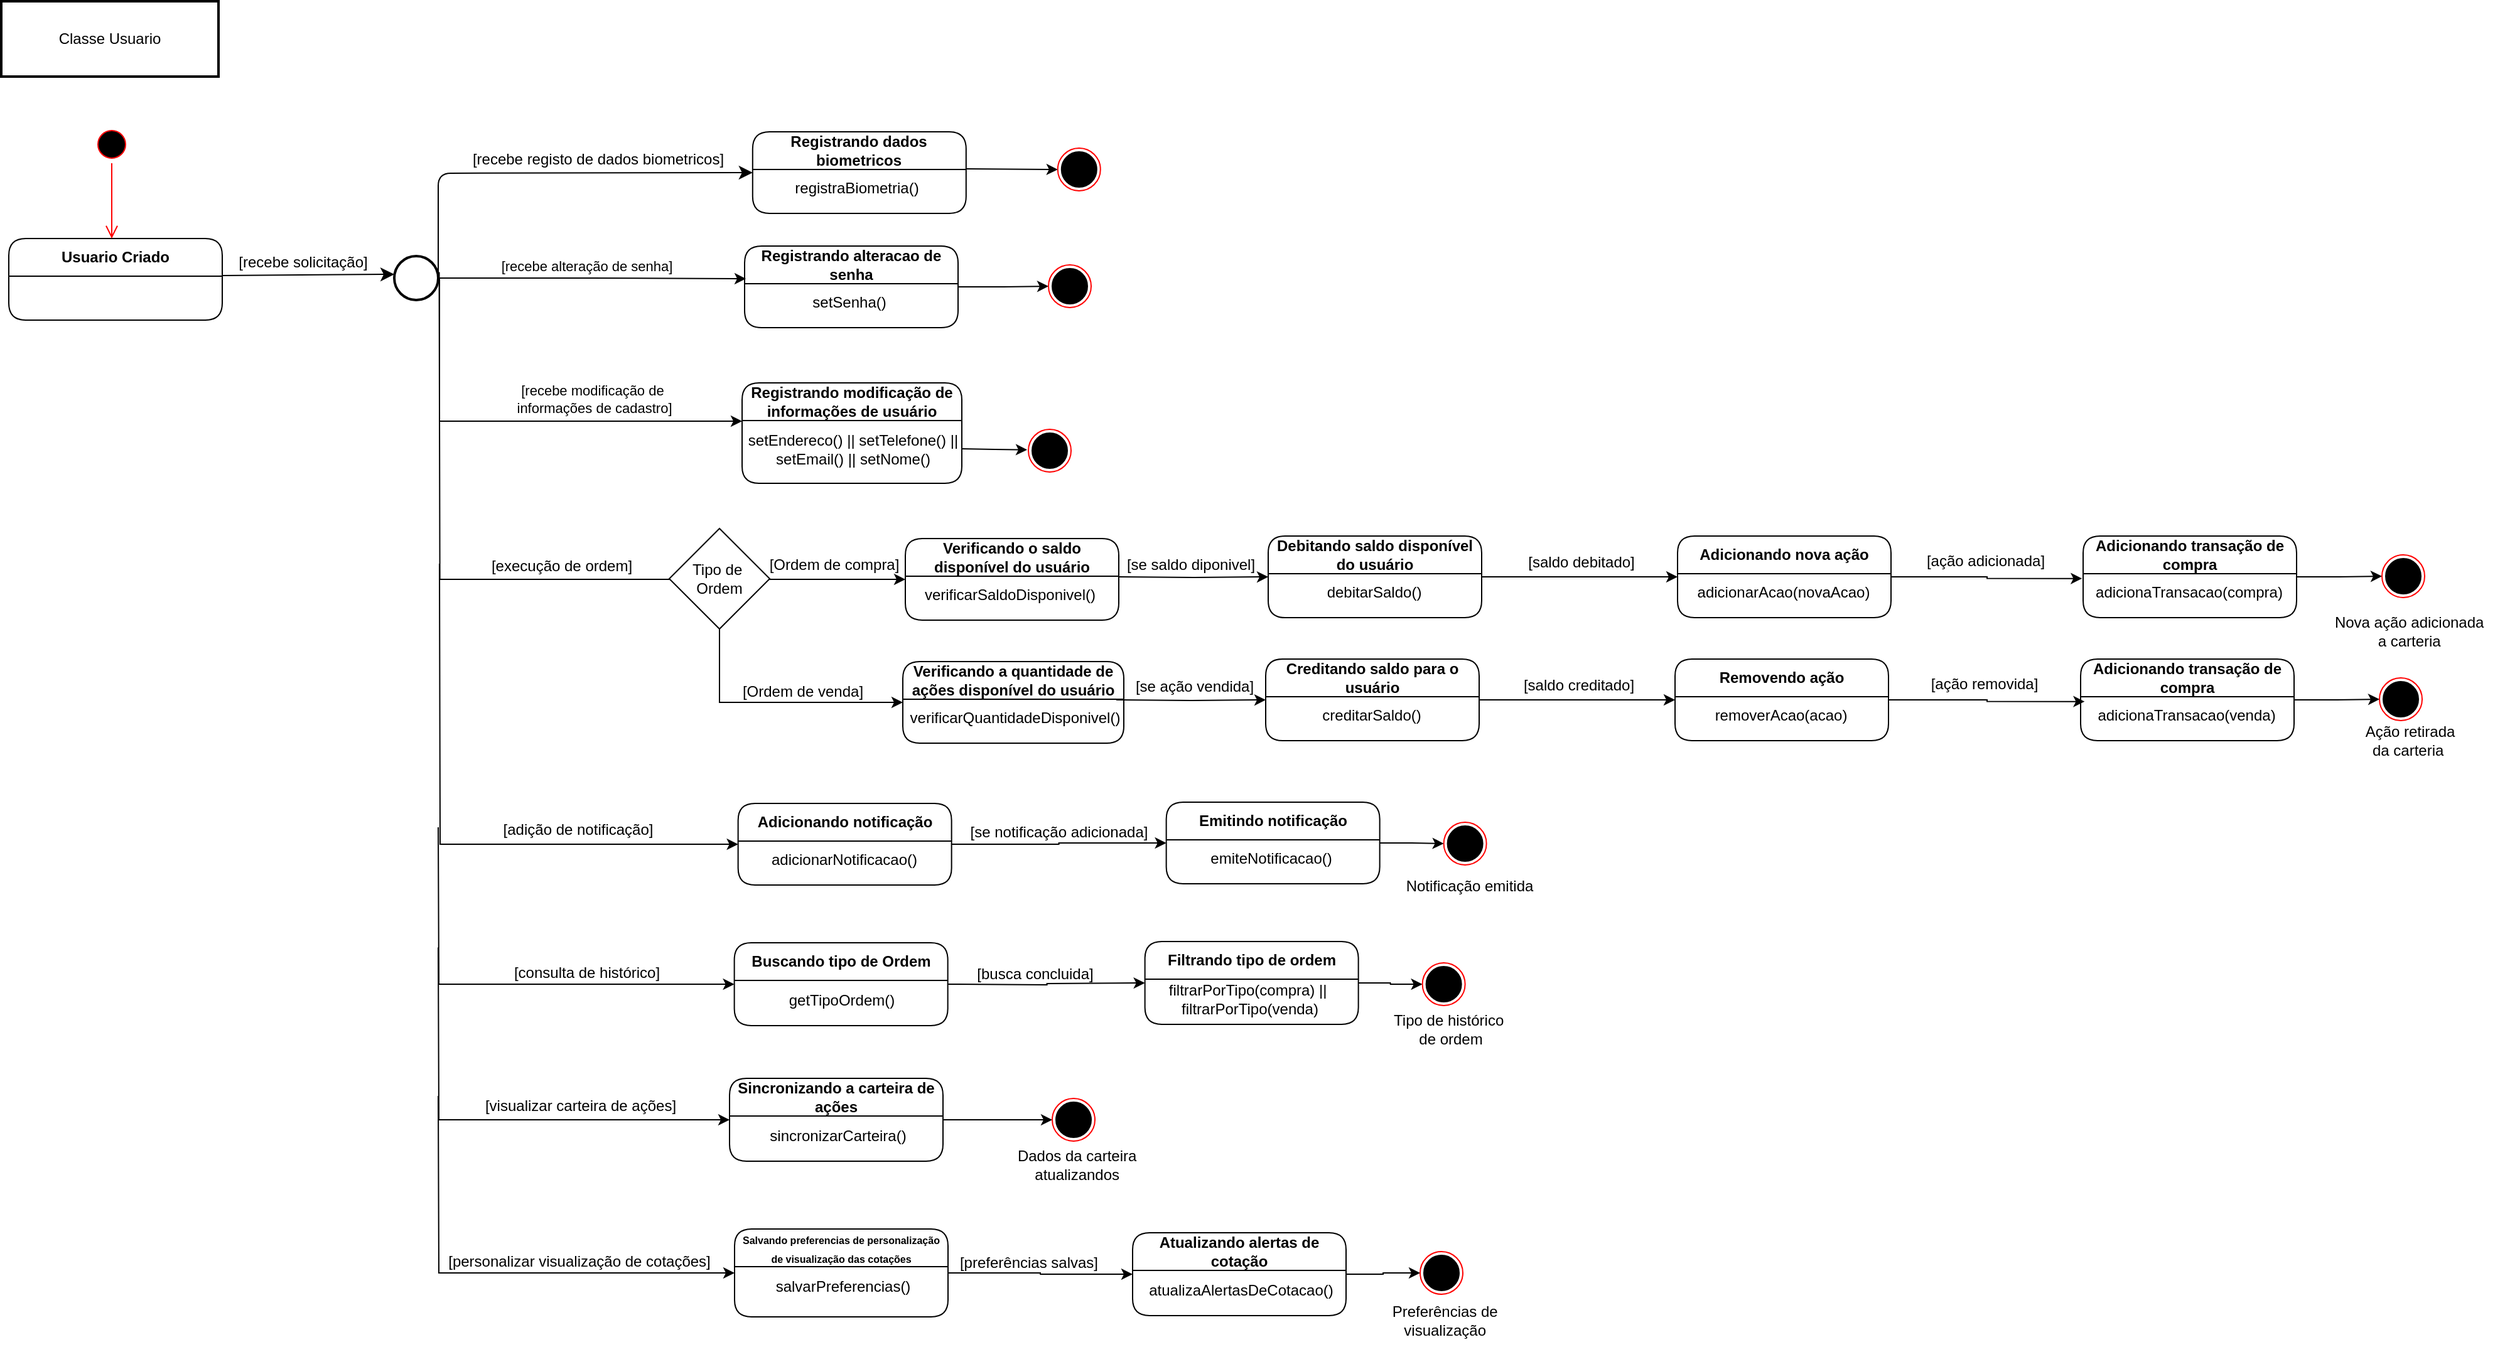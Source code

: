 <mxfile version="24.7.8">
  <diagram name="Página-1" id="I79DG9nxFcM3Ktv46hhQ">
    <mxGraphModel dx="1547" dy="275" grid="0" gridSize="10" guides="0" tooltips="1" connect="1" arrows="1" fold="1" page="0" pageScale="1" pageWidth="827" pageHeight="1169" math="0" shadow="0">
      <root>
        <mxCell id="0" />
        <mxCell id="1" parent="0" />
        <mxCell id="G_4jB5h9tyF6BoxG4SK3-19" style="edgeStyle=none;shape=connector;curved=0;rounded=1;orthogonalLoop=1;jettySize=auto;html=1;exitX=1;exitY=0.5;exitDx=0;exitDy=0;entryX=0;entryY=0.5;entryDx=0;entryDy=0;strokeColor=default;align=center;verticalAlign=middle;fontFamily=Helvetica;fontSize=12;fontColor=default;labelBackgroundColor=default;startSize=8;endArrow=classic;endSize=8;" parent="1" edge="1">
          <mxGeometry relative="1" as="geometry">
            <mxPoint x="-179" y="803.5" as="sourcePoint" />
            <mxPoint x="-42.0" y="802.5" as="targetPoint" />
          </mxGeometry>
        </mxCell>
        <mxCell id="q8ojRqLTtz0W8uFgenrz-3" value="[recebe solicitação]" style="edgeLabel;html=1;align=center;verticalAlign=middle;resizable=0;points=[];fontSize=12;fontFamily=Helvetica;fontColor=default;labelBackgroundColor=default;" parent="G_4jB5h9tyF6BoxG4SK3-19" vertex="1" connectable="0">
          <mxGeometry x="-0.189" y="2" relative="1" as="geometry">
            <mxPoint x="8" y="-8" as="offset" />
          </mxGeometry>
        </mxCell>
        <mxCell id="G_4jB5h9tyF6BoxG4SK3-15" value="Usuario Criado" style="swimlane;whiteSpace=wrap;html=1;startSize=30;rounded=1;" parent="1" vertex="1">
          <mxGeometry x="-349" y="774" width="170" height="65" as="geometry" />
        </mxCell>
        <mxCell id="tV29D7XiEOSRwRjeyNrB-47" style="edgeStyle=orthogonalEdgeStyle;rounded=0;orthogonalLoop=1;jettySize=auto;html=1;entryX=0;entryY=0.5;entryDx=0;entryDy=0;" edge="1" parent="1">
          <mxGeometry relative="1" as="geometry">
            <mxPoint x="-8.0" y="805.471" as="sourcePoint" />
            <mxPoint x="235" y="919.5" as="targetPoint" />
            <Array as="points">
              <mxPoint x="-6" y="805" />
              <mxPoint x="-6" y="919" />
            </Array>
          </mxGeometry>
        </mxCell>
        <mxCell id="G_4jB5h9tyF6BoxG4SK3-18" value="" style="ellipse;whiteSpace=wrap;html=1;aspect=fixed;fontFamily=Helvetica;fontSize=12;fontColor=default;labelBackgroundColor=default;strokeWidth=2;" parent="1" vertex="1">
          <mxGeometry x="-42" y="788" width="35" height="35" as="geometry" />
        </mxCell>
        <mxCell id="G_4jB5h9tyF6BoxG4SK3-28" value="Classe Usuario" style="rounded=0;whiteSpace=wrap;html=1;fontFamily=Helvetica;fontSize=12;fontColor=default;labelBackgroundColor=default;strokeWidth=2;" parent="1" vertex="1">
          <mxGeometry x="-355" y="585" width="173" height="60" as="geometry" />
        </mxCell>
        <mxCell id="q8ojRqLTtz0W8uFgenrz-1" value="" style="ellipse;html=1;shape=startState;fillColor=#000000;strokeColor=#ff0000;fontFamily=Helvetica;fontSize=12;fontColor=default;labelBackgroundColor=default;" parent="1" vertex="1">
          <mxGeometry x="-282" y="684" width="30" height="30" as="geometry" />
        </mxCell>
        <mxCell id="q8ojRqLTtz0W8uFgenrz-2" value="" style="edgeStyle=orthogonalEdgeStyle;html=1;verticalAlign=bottom;endArrow=open;endSize=8;strokeColor=#ff0000;rounded=1;align=center;fontFamily=Helvetica;fontSize=12;fontColor=default;labelBackgroundColor=default;curved=0;" parent="1" source="q8ojRqLTtz0W8uFgenrz-1" edge="1">
          <mxGeometry relative="1" as="geometry">
            <mxPoint x="-267" y="774" as="targetPoint" />
          </mxGeometry>
        </mxCell>
        <mxCell id="tV29D7XiEOSRwRjeyNrB-3" style="edgeStyle=none;shape=connector;curved=0;rounded=1;orthogonalLoop=1;jettySize=auto;html=1;exitX=1;exitY=0.5;exitDx=0;exitDy=0;strokeColor=default;align=center;verticalAlign=middle;fontFamily=Helvetica;fontSize=12;fontColor=default;labelBackgroundColor=default;startSize=8;endArrow=classic;endSize=8;entryX=0;entryY=0.5;entryDx=0;entryDy=0;" edge="1" parent="1" source="G_4jB5h9tyF6BoxG4SK3-18" target="tV29D7XiEOSRwRjeyNrB-5">
          <mxGeometry relative="1" as="geometry">
            <mxPoint x="61" y="652.5" as="sourcePoint" />
            <mxPoint x="244" y="652" as="targetPoint" />
            <Array as="points">
              <mxPoint x="-7" y="722" />
            </Array>
          </mxGeometry>
        </mxCell>
        <mxCell id="tV29D7XiEOSRwRjeyNrB-4" value="[recebe registo de dados biometricos]" style="edgeLabel;html=1;align=center;verticalAlign=middle;resizable=0;points=[];fontSize=12;fontFamily=Helvetica;fontColor=default;labelBackgroundColor=default;" vertex="1" connectable="0" parent="tV29D7XiEOSRwRjeyNrB-3">
          <mxGeometry x="-0.189" y="2" relative="1" as="geometry">
            <mxPoint x="75" y="-9" as="offset" />
          </mxGeometry>
        </mxCell>
        <mxCell id="tV29D7XiEOSRwRjeyNrB-10" style="edgeStyle=orthogonalEdgeStyle;rounded=0;orthogonalLoop=1;jettySize=auto;html=1;exitX=1;exitY=0.5;exitDx=0;exitDy=0;entryX=0;entryY=0.5;entryDx=0;entryDy=0;" edge="1" parent="1" target="tV29D7XiEOSRwRjeyNrB-15">
          <mxGeometry relative="1" as="geometry">
            <mxPoint x="413.4" y="718.5" as="sourcePoint" />
            <mxPoint x="482.4" y="719.5" as="targetPoint" />
          </mxGeometry>
        </mxCell>
        <mxCell id="tV29D7XiEOSRwRjeyNrB-5" value="Registrando dados biometricos" style="swimlane;whiteSpace=wrap;html=1;startSize=30;rounded=1;" vertex="1" parent="1">
          <mxGeometry x="243.4" y="689" width="170" height="65" as="geometry" />
        </mxCell>
        <mxCell id="tV29D7XiEOSRwRjeyNrB-6" value="registraBiometria()" style="text;html=1;align=center;verticalAlign=middle;resizable=0;points=[];autosize=1;strokeColor=none;fillColor=none;" vertex="1" parent="tV29D7XiEOSRwRjeyNrB-5">
          <mxGeometry x="24" y="32" width="117" height="26" as="geometry" />
        </mxCell>
        <mxCell id="tV29D7XiEOSRwRjeyNrB-14" value="" style="ellipse;whiteSpace=wrap;html=1;aspect=fixed;fillColor=#000000;" vertex="1" parent="1">
          <mxGeometry x="489.4" y="705" width="28" height="28" as="geometry" />
        </mxCell>
        <mxCell id="tV29D7XiEOSRwRjeyNrB-15" value="" style="ellipse;whiteSpace=wrap;html=1;aspect=fixed;fillColor=none;strokeColor=#FF0000;" vertex="1" parent="1">
          <mxGeometry x="486.4" y="702" width="34" height="34" as="geometry" />
        </mxCell>
        <mxCell id="tV29D7XiEOSRwRjeyNrB-43" style="edgeStyle=orthogonalEdgeStyle;rounded=0;orthogonalLoop=1;jettySize=auto;html=1;entryX=0;entryY=0.5;entryDx=0;entryDy=0;" edge="1" parent="1" source="tV29D7XiEOSRwRjeyNrB-37" target="tV29D7XiEOSRwRjeyNrB-42">
          <mxGeometry relative="1" as="geometry" />
        </mxCell>
        <mxCell id="tV29D7XiEOSRwRjeyNrB-37" value="Registrando alteracao de senha" style="swimlane;whiteSpace=wrap;html=1;startSize=30;rounded=1;" vertex="1" parent="1">
          <mxGeometry x="237" y="780" width="170" height="65" as="geometry" />
        </mxCell>
        <mxCell id="tV29D7XiEOSRwRjeyNrB-38" value="setSenha()" style="text;html=1;align=center;verticalAlign=middle;resizable=0;points=[];autosize=1;strokeColor=none;fillColor=none;" vertex="1" parent="tV29D7XiEOSRwRjeyNrB-37">
          <mxGeometry x="44" y="32" width="77" height="26" as="geometry" />
        </mxCell>
        <mxCell id="tV29D7XiEOSRwRjeyNrB-39" style="edgeStyle=orthogonalEdgeStyle;rounded=0;orthogonalLoop=1;jettySize=auto;html=1;entryX=0.006;entryY=0.4;entryDx=0;entryDy=0;entryPerimeter=0;" edge="1" parent="1" source="G_4jB5h9tyF6BoxG4SK3-18" target="tV29D7XiEOSRwRjeyNrB-37">
          <mxGeometry relative="1" as="geometry" />
        </mxCell>
        <mxCell id="tV29D7XiEOSRwRjeyNrB-40" value="[recebe alteração de senha]" style="edgeLabel;html=1;align=center;verticalAlign=middle;resizable=0;points=[];" vertex="1" connectable="0" parent="tV29D7XiEOSRwRjeyNrB-39">
          <mxGeometry x="-0.283" y="2" relative="1" as="geometry">
            <mxPoint x="30" y="-8" as="offset" />
          </mxGeometry>
        </mxCell>
        <mxCell id="tV29D7XiEOSRwRjeyNrB-41" value="" style="ellipse;whiteSpace=wrap;html=1;aspect=fixed;fillColor=#000000;" vertex="1" parent="1">
          <mxGeometry x="482" y="798" width="28" height="28" as="geometry" />
        </mxCell>
        <mxCell id="tV29D7XiEOSRwRjeyNrB-42" value="" style="ellipse;whiteSpace=wrap;html=1;aspect=fixed;fillColor=none;strokeColor=#FF0000;" vertex="1" parent="1">
          <mxGeometry x="479" y="795" width="34" height="34" as="geometry" />
        </mxCell>
        <mxCell id="tV29D7XiEOSRwRjeyNrB-44" value="Registrando modificação de informações de usuário" style="swimlane;whiteSpace=wrap;html=1;startSize=30;rounded=1;" vertex="1" parent="1">
          <mxGeometry x="235" y="889" width="175" height="80" as="geometry" />
        </mxCell>
        <mxCell id="tV29D7XiEOSRwRjeyNrB-45" value="setEndereco() || setTelefone() ||&lt;div&gt;setEmail() || setNome()&lt;/div&gt;" style="text;html=1;align=center;verticalAlign=middle;resizable=0;points=[];autosize=1;strokeColor=none;fillColor=none;" vertex="1" parent="tV29D7XiEOSRwRjeyNrB-44">
          <mxGeometry x="-5" y="32" width="185" height="41" as="geometry" />
        </mxCell>
        <mxCell id="tV29D7XiEOSRwRjeyNrB-48" value="[recebe modificação de&amp;nbsp;&lt;div&gt;informações de cadastro]&lt;/div&gt;" style="edgeLabel;html=1;align=center;verticalAlign=middle;resizable=0;points=[];" vertex="1" connectable="0" parent="1">
          <mxGeometry x="116.995" y="902.001" as="geometry" />
        </mxCell>
        <mxCell id="tV29D7XiEOSRwRjeyNrB-49" value="" style="ellipse;whiteSpace=wrap;html=1;aspect=fixed;fillColor=#000000;" vertex="1" parent="1">
          <mxGeometry x="466" y="929" width="28" height="28" as="geometry" />
        </mxCell>
        <mxCell id="tV29D7XiEOSRwRjeyNrB-50" value="" style="ellipse;whiteSpace=wrap;html=1;aspect=fixed;fillColor=none;strokeColor=#FF0000;" vertex="1" parent="1">
          <mxGeometry x="463" y="926" width="34" height="34" as="geometry" />
        </mxCell>
        <mxCell id="tV29D7XiEOSRwRjeyNrB-52" style="edgeStyle=orthogonalEdgeStyle;rounded=0;orthogonalLoop=1;jettySize=auto;html=1;entryX=-0.029;entryY=0.597;entryDx=0;entryDy=0;entryPerimeter=0;" edge="1" parent="1">
          <mxGeometry relative="1" as="geometry">
            <mxPoint x="410" y="941.524" as="sourcePoint" />
            <mxPoint x="462.014" y="942.298" as="targetPoint" />
          </mxGeometry>
        </mxCell>
        <mxCell id="tV29D7XiEOSRwRjeyNrB-56" style="edgeStyle=orthogonalEdgeStyle;rounded=0;orthogonalLoop=1;jettySize=auto;html=1;endArrow=none;endFill=0;startArrow=classic;startFill=1;" edge="1" parent="1" source="tV29D7XiEOSRwRjeyNrB-53">
          <mxGeometry relative="1" as="geometry">
            <mxPoint x="-6.241" y="800.759" as="targetPoint" />
          </mxGeometry>
        </mxCell>
        <mxCell id="tV29D7XiEOSRwRjeyNrB-103" style="edgeStyle=orthogonalEdgeStyle;rounded=0;orthogonalLoop=1;jettySize=auto;html=1;entryX=0;entryY=0.5;entryDx=0;entryDy=0;" edge="1" parent="1" target="tV29D7XiEOSRwRjeyNrB-62">
          <mxGeometry relative="1" as="geometry">
            <mxPoint x="535" y="1043.5" as="sourcePoint" />
          </mxGeometry>
        </mxCell>
        <mxCell id="tV29D7XiEOSRwRjeyNrB-53" value="Verificando o saldo disponível do usuário" style="swimlane;whiteSpace=wrap;html=1;startSize=30;rounded=1;" vertex="1" parent="1">
          <mxGeometry x="365" y="1013" width="170" height="65" as="geometry" />
        </mxCell>
        <mxCell id="tV29D7XiEOSRwRjeyNrB-54" value="verificarSaldoDisponivel()" style="text;html=1;align=center;verticalAlign=middle;resizable=0;points=[];autosize=1;strokeColor=none;fillColor=none;" vertex="1" parent="tV29D7XiEOSRwRjeyNrB-53">
          <mxGeometry x="6" y="32" width="154" height="26" as="geometry" />
        </mxCell>
        <mxCell id="tV29D7XiEOSRwRjeyNrB-57" value="[execução de ordem]" style="text;html=1;align=center;verticalAlign=middle;resizable=0;points=[];autosize=1;strokeColor=none;fillColor=none;" vertex="1" parent="1">
          <mxGeometry x="26" y="1022" width="130" height="26" as="geometry" />
        </mxCell>
        <mxCell id="tV29D7XiEOSRwRjeyNrB-104" style="edgeStyle=orthogonalEdgeStyle;rounded=0;orthogonalLoop=1;jettySize=auto;html=1;entryX=0;entryY=0.5;entryDx=0;entryDy=0;" edge="1" parent="1" source="tV29D7XiEOSRwRjeyNrB-62" target="tV29D7XiEOSRwRjeyNrB-72">
          <mxGeometry relative="1" as="geometry" />
        </mxCell>
        <mxCell id="tV29D7XiEOSRwRjeyNrB-62" value="Debitando saldo disponível do usuário" style="swimlane;whiteSpace=wrap;html=1;startSize=30;rounded=1;" vertex="1" parent="1">
          <mxGeometry x="654" y="1011" width="170" height="65" as="geometry" />
        </mxCell>
        <mxCell id="tV29D7XiEOSRwRjeyNrB-63" value="debitarSaldo()" style="text;html=1;align=center;verticalAlign=middle;resizable=0;points=[];autosize=1;strokeColor=none;fillColor=none;" vertex="1" parent="tV29D7XiEOSRwRjeyNrB-62">
          <mxGeometry x="37" y="32" width="93" height="26" as="geometry" />
        </mxCell>
        <mxCell id="tV29D7XiEOSRwRjeyNrB-72" value="Adicionando nova ação" style="swimlane;whiteSpace=wrap;html=1;startSize=30;rounded=1;" vertex="1" parent="1">
          <mxGeometry x="980" y="1011" width="170" height="65" as="geometry" />
        </mxCell>
        <mxCell id="tV29D7XiEOSRwRjeyNrB-73" value="adicionarAcao(novaAcao)" style="text;html=1;align=center;verticalAlign=middle;resizable=0;points=[];autosize=1;strokeColor=none;fillColor=none;" vertex="1" parent="tV29D7XiEOSRwRjeyNrB-72">
          <mxGeometry x="6" y="32" width="155" height="26" as="geometry" />
        </mxCell>
        <mxCell id="tV29D7XiEOSRwRjeyNrB-75" value="[saldo debitado]" style="text;html=1;align=center;verticalAlign=middle;resizable=0;points=[];autosize=1;strokeColor=none;fillColor=none;" vertex="1" parent="1">
          <mxGeometry x="851" y="1019" width="103" height="26" as="geometry" />
        </mxCell>
        <mxCell id="tV29D7XiEOSRwRjeyNrB-83" style="edgeStyle=orthogonalEdgeStyle;rounded=0;orthogonalLoop=1;jettySize=auto;html=1;" edge="1" parent="1" source="tV29D7XiEOSRwRjeyNrB-84" target="tV29D7XiEOSRwRjeyNrB-88">
          <mxGeometry relative="1" as="geometry" />
        </mxCell>
        <mxCell id="tV29D7XiEOSRwRjeyNrB-84" value="Adicionando transação de compra" style="swimlane;whiteSpace=wrap;html=1;startSize=30;rounded=1;" vertex="1" parent="1">
          <mxGeometry x="1303" y="1011" width="170" height="65" as="geometry" />
        </mxCell>
        <mxCell id="tV29D7XiEOSRwRjeyNrB-85" value="adicionaTransacao(compra)" style="text;html=1;align=center;verticalAlign=middle;resizable=0;points=[];autosize=1;strokeColor=none;fillColor=none;" vertex="1" parent="tV29D7XiEOSRwRjeyNrB-84">
          <mxGeometry y="32" width="167" height="26" as="geometry" />
        </mxCell>
        <mxCell id="tV29D7XiEOSRwRjeyNrB-86" value="[ação adicionada]" style="text;html=1;align=center;verticalAlign=middle;resizable=0;points=[];autosize=1;strokeColor=none;fillColor=none;" vertex="1" parent="1">
          <mxGeometry x="1169" y="1018" width="112" height="26" as="geometry" />
        </mxCell>
        <mxCell id="tV29D7XiEOSRwRjeyNrB-87" value="" style="ellipse;whiteSpace=wrap;html=1;aspect=fixed;fillColor=#000000;" vertex="1" parent="1">
          <mxGeometry x="1544" y="1029" width="28" height="28" as="geometry" />
        </mxCell>
        <mxCell id="tV29D7XiEOSRwRjeyNrB-88" value="" style="ellipse;whiteSpace=wrap;html=1;aspect=fixed;fillColor=none;strokeColor=#FF0000;" vertex="1" parent="1">
          <mxGeometry x="1541" y="1026" width="34" height="34" as="geometry" />
        </mxCell>
        <mxCell id="tV29D7XiEOSRwRjeyNrB-89" value="Nova ação adicionada&amp;nbsp;&lt;div&gt;a carteria&amp;nbsp;&lt;/div&gt;" style="text;html=1;align=center;verticalAlign=middle;resizable=0;points=[];autosize=1;strokeColor=none;fillColor=none;" vertex="1" parent="1">
          <mxGeometry x="1494" y="1066" width="140" height="41" as="geometry" />
        </mxCell>
        <mxCell id="tV29D7XiEOSRwRjeyNrB-99" style="edgeStyle=orthogonalEdgeStyle;rounded=0;orthogonalLoop=1;jettySize=auto;html=1;endArrow=none;endFill=0;startArrow=classic;startFill=1;" edge="1" parent="1" source="tV29D7XiEOSRwRjeyNrB-94">
          <mxGeometry relative="1" as="geometry">
            <mxPoint x="-6" y="1033" as="targetPoint" />
          </mxGeometry>
        </mxCell>
        <mxCell id="tV29D7XiEOSRwRjeyNrB-112" style="edgeStyle=orthogonalEdgeStyle;rounded=0;orthogonalLoop=1;jettySize=auto;html=1;entryX=0;entryY=0.5;entryDx=0;entryDy=0;" edge="1" parent="1" source="tV29D7XiEOSRwRjeyNrB-94" target="tV29D7XiEOSRwRjeyNrB-110">
          <mxGeometry relative="1" as="geometry" />
        </mxCell>
        <mxCell id="tV29D7XiEOSRwRjeyNrB-94" value="Adicionando notificação" style="swimlane;whiteSpace=wrap;html=1;startSize=30;rounded=1;" vertex="1" parent="1">
          <mxGeometry x="231.82" y="1224" width="170" height="65" as="geometry" />
        </mxCell>
        <mxCell id="tV29D7XiEOSRwRjeyNrB-95" value="adicionarNotificacao()" style="text;html=1;align=center;verticalAlign=middle;resizable=0;points=[];autosize=1;strokeColor=none;fillColor=none;" vertex="1" parent="tV29D7XiEOSRwRjeyNrB-94">
          <mxGeometry x="17" y="32" width="134" height="26" as="geometry" />
        </mxCell>
        <mxCell id="tV29D7XiEOSRwRjeyNrB-96" value="" style="ellipse;whiteSpace=wrap;html=1;aspect=fixed;fillColor=#000000;" vertex="1" parent="1">
          <mxGeometry x="796.82" y="1242" width="28" height="28" as="geometry" />
        </mxCell>
        <mxCell id="tV29D7XiEOSRwRjeyNrB-97" value="" style="ellipse;whiteSpace=wrap;html=1;aspect=fixed;fillColor=none;strokeColor=#FF0000;" vertex="1" parent="1">
          <mxGeometry x="793.82" y="1239" width="34" height="34" as="geometry" />
        </mxCell>
        <mxCell id="tV29D7XiEOSRwRjeyNrB-102" value="[se saldo diponivel]" style="text;html=1;align=center;verticalAlign=middle;resizable=0;points=[];autosize=1;strokeColor=none;fillColor=none;" vertex="1" parent="1">
          <mxGeometry x="532" y="1021" width="120" height="26" as="geometry" />
        </mxCell>
        <mxCell id="tV29D7XiEOSRwRjeyNrB-106" style="edgeStyle=orthogonalEdgeStyle;rounded=0;orthogonalLoop=1;jettySize=auto;html=1;entryX=-0.005;entryY=0.07;entryDx=0;entryDy=0;entryPerimeter=0;" edge="1" parent="1" source="tV29D7XiEOSRwRjeyNrB-72" target="tV29D7XiEOSRwRjeyNrB-85">
          <mxGeometry relative="1" as="geometry" />
        </mxCell>
        <mxCell id="tV29D7XiEOSRwRjeyNrB-107" value="[adição de notificação]" style="text;html=1;align=center;verticalAlign=middle;resizable=0;points=[];autosize=1;strokeColor=none;fillColor=none;" vertex="1" parent="1">
          <mxGeometry x="35.82" y="1232" width="137" height="26" as="geometry" />
        </mxCell>
        <mxCell id="tV29D7XiEOSRwRjeyNrB-117" style="edgeStyle=orthogonalEdgeStyle;rounded=0;orthogonalLoop=1;jettySize=auto;html=1;entryX=0;entryY=0.5;entryDx=0;entryDy=0;" edge="1" parent="1" source="tV29D7XiEOSRwRjeyNrB-110" target="tV29D7XiEOSRwRjeyNrB-97">
          <mxGeometry relative="1" as="geometry" />
        </mxCell>
        <mxCell id="tV29D7XiEOSRwRjeyNrB-110" value="Emitindo notificação" style="swimlane;whiteSpace=wrap;html=1;startSize=30;rounded=1;" vertex="1" parent="1">
          <mxGeometry x="572.82" y="1223" width="170" height="65" as="geometry" />
        </mxCell>
        <mxCell id="tV29D7XiEOSRwRjeyNrB-111" value="emiteNotificacao()" style="text;html=1;align=center;verticalAlign=middle;resizable=0;points=[];autosize=1;strokeColor=none;fillColor=none;" vertex="1" parent="tV29D7XiEOSRwRjeyNrB-110">
          <mxGeometry x="26" y="32" width="115" height="26" as="geometry" />
        </mxCell>
        <mxCell id="tV29D7XiEOSRwRjeyNrB-113" value="[se notificação adicionada]" style="text;html=1;align=center;verticalAlign=middle;resizable=0;points=[];autosize=1;strokeColor=none;fillColor=none;" vertex="1" parent="1">
          <mxGeometry x="407" y="1234" width="159" height="26" as="geometry" />
        </mxCell>
        <mxCell id="tV29D7XiEOSRwRjeyNrB-120" style="edgeStyle=orthogonalEdgeStyle;rounded=0;orthogonalLoop=1;jettySize=auto;html=1;endArrow=none;endFill=0;startArrow=classic;startFill=1;" edge="1" parent="1" source="tV29D7XiEOSRwRjeyNrB-118">
          <mxGeometry relative="1" as="geometry">
            <mxPoint x="-7.004" y="1242.941" as="targetPoint" />
          </mxGeometry>
        </mxCell>
        <mxCell id="tV29D7XiEOSRwRjeyNrB-124" style="edgeStyle=orthogonalEdgeStyle;rounded=0;orthogonalLoop=1;jettySize=auto;html=1;entryX=0;entryY=0.5;entryDx=0;entryDy=0;" edge="1" parent="1">
          <mxGeometry relative="1" as="geometry">
            <mxPoint x="398.82" y="1368" as="sourcePoint" />
            <mxPoint x="555.82" y="1367.0" as="targetPoint" />
          </mxGeometry>
        </mxCell>
        <mxCell id="tV29D7XiEOSRwRjeyNrB-118" value="Buscando tipo de Ordem" style="swimlane;whiteSpace=wrap;html=1;startSize=30;rounded=1;" vertex="1" parent="1">
          <mxGeometry x="228.82" y="1335" width="170" height="66" as="geometry" />
        </mxCell>
        <mxCell id="tV29D7XiEOSRwRjeyNrB-119" value="getTipoOrdem()" style="text;html=1;align=center;verticalAlign=middle;resizable=0;points=[];autosize=1;strokeColor=none;fillColor=none;" vertex="1" parent="tV29D7XiEOSRwRjeyNrB-118">
          <mxGeometry x="34" y="33" width="102" height="26" as="geometry" />
        </mxCell>
        <mxCell id="tV29D7XiEOSRwRjeyNrB-121" value="[consulta de histórico]" style="text;html=1;align=center;verticalAlign=middle;resizable=0;points=[];autosize=1;strokeColor=none;fillColor=none;" vertex="1" parent="1">
          <mxGeometry x="43.82" y="1346" width="134" height="26" as="geometry" />
        </mxCell>
        <mxCell id="tV29D7XiEOSRwRjeyNrB-129" style="edgeStyle=orthogonalEdgeStyle;rounded=0;orthogonalLoop=1;jettySize=auto;html=1;entryX=0;entryY=0.5;entryDx=0;entryDy=0;" edge="1" parent="1" source="tV29D7XiEOSRwRjeyNrB-122" target="tV29D7XiEOSRwRjeyNrB-128">
          <mxGeometry relative="1" as="geometry" />
        </mxCell>
        <mxCell id="tV29D7XiEOSRwRjeyNrB-122" value="Filtrando tipo de ordem" style="swimlane;whiteSpace=wrap;html=1;startSize=30;rounded=1;" vertex="1" parent="1">
          <mxGeometry x="555.82" y="1334" width="170" height="66" as="geometry" />
        </mxCell>
        <mxCell id="tV29D7XiEOSRwRjeyNrB-123" value="filtrarPorTipo(compra) ||&amp;nbsp;&lt;div&gt;filtrarPorTipo(venda)&lt;/div&gt;" style="text;html=1;align=center;verticalAlign=middle;resizable=0;points=[];autosize=1;strokeColor=none;fillColor=none;" vertex="1" parent="tV29D7XiEOSRwRjeyNrB-122">
          <mxGeometry x="10" y="25" width="147" height="41" as="geometry" />
        </mxCell>
        <mxCell id="tV29D7XiEOSRwRjeyNrB-125" value="[busca concluida]" style="text;html=1;align=center;verticalAlign=middle;resizable=0;points=[];autosize=1;strokeColor=none;fillColor=none;" vertex="1" parent="1">
          <mxGeometry x="412.82" y="1347" width="111" height="26" as="geometry" />
        </mxCell>
        <mxCell id="tV29D7XiEOSRwRjeyNrB-127" value="" style="ellipse;whiteSpace=wrap;html=1;aspect=fixed;fillColor=#000000;" vertex="1" parent="1">
          <mxGeometry x="779.82" y="1354" width="28" height="28" as="geometry" />
        </mxCell>
        <mxCell id="tV29D7XiEOSRwRjeyNrB-128" value="" style="ellipse;whiteSpace=wrap;html=1;aspect=fixed;fillColor=none;strokeColor=#FF0000;" vertex="1" parent="1">
          <mxGeometry x="776.82" y="1351" width="34" height="34" as="geometry" />
        </mxCell>
        <mxCell id="tV29D7XiEOSRwRjeyNrB-148" style="edgeStyle=orthogonalEdgeStyle;rounded=0;orthogonalLoop=1;jettySize=auto;html=1;entryX=0;entryY=0.5;entryDx=0;entryDy=0;exitX=0.5;exitY=1;exitDx=0;exitDy=0;" edge="1" parent="1" source="tV29D7XiEOSRwRjeyNrB-130" target="tV29D7XiEOSRwRjeyNrB-132">
          <mxGeometry relative="1" as="geometry" />
        </mxCell>
        <mxCell id="tV29D7XiEOSRwRjeyNrB-130" value="Tipo de&amp;nbsp;&lt;div&gt;Ordem&lt;/div&gt;" style="rhombus;whiteSpace=wrap;html=1;" vertex="1" parent="1">
          <mxGeometry x="177" y="1005" width="80" height="80" as="geometry" />
        </mxCell>
        <mxCell id="tV29D7XiEOSRwRjeyNrB-131" style="edgeStyle=orthogonalEdgeStyle;rounded=0;orthogonalLoop=1;jettySize=auto;html=1;entryX=0;entryY=0.5;entryDx=0;entryDy=0;" edge="1" parent="1" target="tV29D7XiEOSRwRjeyNrB-135">
          <mxGeometry relative="1" as="geometry">
            <mxPoint x="533" y="1141.5" as="sourcePoint" />
          </mxGeometry>
        </mxCell>
        <mxCell id="tV29D7XiEOSRwRjeyNrB-132" value="Verificando a quantidade de ações disponível do usuário" style="swimlane;whiteSpace=wrap;html=1;startSize=30;rounded=1;" vertex="1" parent="1">
          <mxGeometry x="363" y="1111" width="176" height="65" as="geometry">
            <mxRectangle x="363" y="1111" width="336" height="30" as="alternateBounds" />
          </mxGeometry>
        </mxCell>
        <mxCell id="tV29D7XiEOSRwRjeyNrB-133" value="verificarQuantidadeDisponivel()" style="text;html=1;align=center;verticalAlign=middle;resizable=0;points=[];autosize=1;strokeColor=none;fillColor=none;" vertex="1" parent="tV29D7XiEOSRwRjeyNrB-132">
          <mxGeometry x="-4" y="32" width="185" height="26" as="geometry" />
        </mxCell>
        <mxCell id="tV29D7XiEOSRwRjeyNrB-134" style="edgeStyle=orthogonalEdgeStyle;rounded=0;orthogonalLoop=1;jettySize=auto;html=1;entryX=0;entryY=0.5;entryDx=0;entryDy=0;" edge="1" parent="1" source="tV29D7XiEOSRwRjeyNrB-135" target="tV29D7XiEOSRwRjeyNrB-137">
          <mxGeometry relative="1" as="geometry" />
        </mxCell>
        <mxCell id="tV29D7XiEOSRwRjeyNrB-135" value="Creditando saldo para o usuário" style="swimlane;whiteSpace=wrap;html=1;startSize=30;rounded=1;" vertex="1" parent="1">
          <mxGeometry x="652" y="1109" width="170" height="65" as="geometry" />
        </mxCell>
        <mxCell id="tV29D7XiEOSRwRjeyNrB-136" value="creditarSaldo()" style="text;html=1;align=center;verticalAlign=middle;resizable=0;points=[];autosize=1;strokeColor=none;fillColor=none;" vertex="1" parent="tV29D7XiEOSRwRjeyNrB-135">
          <mxGeometry x="35" y="32" width="97" height="26" as="geometry" />
        </mxCell>
        <mxCell id="tV29D7XiEOSRwRjeyNrB-137" value="Removendo ação" style="swimlane;whiteSpace=wrap;html=1;startSize=30;rounded=1;" vertex="1" parent="1">
          <mxGeometry x="978" y="1109" width="170" height="65" as="geometry" />
        </mxCell>
        <mxCell id="tV29D7XiEOSRwRjeyNrB-138" value="removerAcao(acao)" style="text;html=1;align=center;verticalAlign=middle;resizable=0;points=[];autosize=1;strokeColor=none;fillColor=none;" vertex="1" parent="tV29D7XiEOSRwRjeyNrB-137">
          <mxGeometry x="22" y="32" width="123" height="26" as="geometry" />
        </mxCell>
        <mxCell id="tV29D7XiEOSRwRjeyNrB-139" value="[saldo creditado]" style="text;html=1;align=center;verticalAlign=middle;resizable=0;points=[];autosize=1;strokeColor=none;fillColor=none;" vertex="1" parent="1">
          <mxGeometry x="848" y="1117" width="106" height="26" as="geometry" />
        </mxCell>
        <mxCell id="tV29D7XiEOSRwRjeyNrB-140" style="edgeStyle=orthogonalEdgeStyle;rounded=0;orthogonalLoop=1;jettySize=auto;html=1;" edge="1" parent="1" source="tV29D7XiEOSRwRjeyNrB-141" target="tV29D7XiEOSRwRjeyNrB-145">
          <mxGeometry relative="1" as="geometry" />
        </mxCell>
        <mxCell id="tV29D7XiEOSRwRjeyNrB-141" value="Adicionando transação de compra" style="swimlane;whiteSpace=wrap;html=1;startSize=30;rounded=1;" vertex="1" parent="1">
          <mxGeometry x="1301" y="1109" width="170" height="65" as="geometry" />
        </mxCell>
        <mxCell id="tV29D7XiEOSRwRjeyNrB-142" value="adicionaTransacao(venda)" style="text;html=1;align=center;verticalAlign=middle;resizable=0;points=[];autosize=1;strokeColor=none;fillColor=none;" vertex="1" parent="tV29D7XiEOSRwRjeyNrB-141">
          <mxGeometry x="4" y="32" width="160" height="26" as="geometry" />
        </mxCell>
        <mxCell id="tV29D7XiEOSRwRjeyNrB-143" value="[ação removida]" style="text;html=1;align=center;verticalAlign=middle;resizable=0;points=[];autosize=1;strokeColor=none;fillColor=none;" vertex="1" parent="1">
          <mxGeometry x="1172" y="1116" width="103" height="26" as="geometry" />
        </mxCell>
        <mxCell id="tV29D7XiEOSRwRjeyNrB-144" value="" style="ellipse;whiteSpace=wrap;html=1;aspect=fixed;fillColor=#000000;" vertex="1" parent="1">
          <mxGeometry x="1542" y="1127" width="28" height="28" as="geometry" />
        </mxCell>
        <mxCell id="tV29D7XiEOSRwRjeyNrB-145" value="" style="ellipse;whiteSpace=wrap;html=1;aspect=fixed;fillColor=none;strokeColor=#FF0000;" vertex="1" parent="1">
          <mxGeometry x="1539" y="1124" width="34" height="34" as="geometry" />
        </mxCell>
        <mxCell id="tV29D7XiEOSRwRjeyNrB-146" value="[se ação vendida]" style="text;html=1;align=center;verticalAlign=middle;resizable=0;points=[];autosize=1;strokeColor=none;fillColor=none;" vertex="1" parent="1">
          <mxGeometry x="539" y="1118" width="112" height="26" as="geometry" />
        </mxCell>
        <mxCell id="tV29D7XiEOSRwRjeyNrB-147" style="edgeStyle=orthogonalEdgeStyle;rounded=0;orthogonalLoop=1;jettySize=auto;html=1;entryX=-0.005;entryY=0.07;entryDx=0;entryDy=0;entryPerimeter=0;" edge="1" parent="1" source="tV29D7XiEOSRwRjeyNrB-137" target="tV29D7XiEOSRwRjeyNrB-142">
          <mxGeometry relative="1" as="geometry" />
        </mxCell>
        <mxCell id="tV29D7XiEOSRwRjeyNrB-149" value="[Ordem de&amp;nbsp;&lt;span style=&quot;background-color: initial;&quot;&gt;compra]&lt;/span&gt;" style="text;html=1;align=center;verticalAlign=middle;resizable=0;points=[];autosize=1;strokeColor=none;fillColor=none;" vertex="1" parent="1">
          <mxGeometry x="247" y="1021" width="121" height="26" as="geometry" />
        </mxCell>
        <mxCell id="tV29D7XiEOSRwRjeyNrB-150" value="[Ordem de&amp;nbsp;&lt;span style=&quot;background-color: initial;&quot;&gt;venda]&lt;/span&gt;" style="text;html=1;align=center;verticalAlign=middle;resizable=0;points=[];autosize=1;strokeColor=none;fillColor=none;" vertex="1" parent="1">
          <mxGeometry x="226" y="1122" width="114" height="26" as="geometry" />
        </mxCell>
        <mxCell id="tV29D7XiEOSRwRjeyNrB-152" value="Ação retirada&lt;div&gt;da carteria&amp;nbsp;&lt;/div&gt;" style="text;html=1;align=center;verticalAlign=middle;resizable=0;points=[];autosize=1;strokeColor=none;fillColor=none;" vertex="1" parent="1">
          <mxGeometry x="1518" y="1153" width="89" height="41" as="geometry" />
        </mxCell>
        <mxCell id="tV29D7XiEOSRwRjeyNrB-155" style="edgeStyle=orthogonalEdgeStyle;rounded=0;orthogonalLoop=1;jettySize=auto;html=1;endArrow=none;endFill=0;startArrow=classic;startFill=1;" edge="1" parent="1" source="tV29D7XiEOSRwRjeyNrB-153">
          <mxGeometry relative="1" as="geometry">
            <mxPoint x="-7" y="1338.765" as="targetPoint" />
          </mxGeometry>
        </mxCell>
        <mxCell id="tV29D7XiEOSRwRjeyNrB-160" style="edgeStyle=orthogonalEdgeStyle;rounded=0;orthogonalLoop=1;jettySize=auto;html=1;entryX=0;entryY=0.5;entryDx=0;entryDy=0;" edge="1" parent="1" source="tV29D7XiEOSRwRjeyNrB-153" target="tV29D7XiEOSRwRjeyNrB-159">
          <mxGeometry relative="1" as="geometry" />
        </mxCell>
        <mxCell id="tV29D7XiEOSRwRjeyNrB-153" value="Sincronizando a carteira de ações" style="swimlane;whiteSpace=wrap;html=1;startSize=30;rounded=1;" vertex="1" parent="1">
          <mxGeometry x="225" y="1443" width="170" height="66" as="geometry" />
        </mxCell>
        <mxCell id="tV29D7XiEOSRwRjeyNrB-154" value="sincronizarCarteira()" style="text;html=1;align=center;verticalAlign=middle;resizable=0;points=[];autosize=1;strokeColor=none;fillColor=none;" vertex="1" parent="tV29D7XiEOSRwRjeyNrB-153">
          <mxGeometry x="22" y="33" width="127" height="26" as="geometry" />
        </mxCell>
        <mxCell id="tV29D7XiEOSRwRjeyNrB-156" value="[visualizar carteira de ações]" style="text;html=1;align=center;verticalAlign=middle;resizable=0;points=[];autosize=1;strokeColor=none;fillColor=none;" vertex="1" parent="1">
          <mxGeometry x="21" y="1452" width="170" height="26" as="geometry" />
        </mxCell>
        <mxCell id="tV29D7XiEOSRwRjeyNrB-158" value="" style="ellipse;whiteSpace=wrap;html=1;aspect=fixed;fillColor=#000000;" vertex="1" parent="1">
          <mxGeometry x="485.0" y="1462" width="28" height="28" as="geometry" />
        </mxCell>
        <mxCell id="tV29D7XiEOSRwRjeyNrB-159" value="" style="ellipse;whiteSpace=wrap;html=1;aspect=fixed;fillColor=none;strokeColor=#FF0000;" vertex="1" parent="1">
          <mxGeometry x="482.0" y="1459" width="34" height="34" as="geometry" />
        </mxCell>
        <mxCell id="tV29D7XiEOSRwRjeyNrB-161" value="Notificação emitida" style="text;html=1;align=center;verticalAlign=middle;resizable=0;points=[];autosize=1;strokeColor=none;fillColor=none;" vertex="1" parent="1">
          <mxGeometry x="754" y="1277" width="119" height="26" as="geometry" />
        </mxCell>
        <mxCell id="tV29D7XiEOSRwRjeyNrB-162" value="Tipo de histórico&amp;nbsp;&lt;div&gt;de ordem&lt;/div&gt;" style="text;html=1;align=center;verticalAlign=middle;resizable=0;points=[];autosize=1;strokeColor=none;fillColor=none;" vertex="1" parent="1">
          <mxGeometry x="744" y="1383" width="109" height="41" as="geometry" />
        </mxCell>
        <mxCell id="tV29D7XiEOSRwRjeyNrB-164" value="Dados da carteira&amp;nbsp;&lt;div&gt;atualizandos&amp;nbsp;&lt;/div&gt;" style="text;html=1;align=center;verticalAlign=middle;resizable=0;points=[];autosize=1;strokeColor=none;fillColor=none;" vertex="1" parent="1">
          <mxGeometry x="445" y="1491" width="116" height="41" as="geometry" />
        </mxCell>
        <mxCell id="tV29D7XiEOSRwRjeyNrB-167" style="edgeStyle=orthogonalEdgeStyle;rounded=0;orthogonalLoop=1;jettySize=auto;html=1;endArrow=none;endFill=0;startArrow=classic;startFill=1;" edge="1" parent="1" source="tV29D7XiEOSRwRjeyNrB-165">
          <mxGeometry relative="1" as="geometry">
            <mxPoint x="-7" y="1457" as="targetPoint" />
          </mxGeometry>
        </mxCell>
        <mxCell id="tV29D7XiEOSRwRjeyNrB-176" style="edgeStyle=orthogonalEdgeStyle;rounded=0;orthogonalLoop=1;jettySize=auto;html=1;entryX=0;entryY=0.5;entryDx=0;entryDy=0;" edge="1" parent="1" source="tV29D7XiEOSRwRjeyNrB-165" target="tV29D7XiEOSRwRjeyNrB-174">
          <mxGeometry relative="1" as="geometry" />
        </mxCell>
        <mxCell id="tV29D7XiEOSRwRjeyNrB-165" value="&lt;font style=&quot;font-size: 8px;&quot;&gt;Salvando preferencias de personalização de visualização das cotações&lt;/font&gt;" style="swimlane;whiteSpace=wrap;html=1;startSize=30;rounded=1;" vertex="1" parent="1">
          <mxGeometry x="229" y="1563" width="170" height="70" as="geometry" />
        </mxCell>
        <mxCell id="tV29D7XiEOSRwRjeyNrB-166" value="salvarPreferencias()" style="text;html=1;align=center;verticalAlign=middle;resizable=0;points=[];autosize=1;strokeColor=none;fillColor=none;" vertex="1" parent="tV29D7XiEOSRwRjeyNrB-165">
          <mxGeometry x="23" y="33" width="125" height="26" as="geometry" />
        </mxCell>
        <mxCell id="tV29D7XiEOSRwRjeyNrB-168" value="[personalizar visualização de cotações]" style="text;html=1;align=center;verticalAlign=middle;resizable=0;points=[];autosize=1;strokeColor=none;fillColor=none;" vertex="1" parent="1">
          <mxGeometry x="-9" y="1576" width="227" height="26" as="geometry" />
        </mxCell>
        <mxCell id="tV29D7XiEOSRwRjeyNrB-169" value="" style="ellipse;whiteSpace=wrap;html=1;aspect=fixed;fillColor=#000000;" vertex="1" parent="1">
          <mxGeometry x="778" y="1584" width="28" height="28" as="geometry" />
        </mxCell>
        <mxCell id="tV29D7XiEOSRwRjeyNrB-170" value="" style="ellipse;whiteSpace=wrap;html=1;aspect=fixed;fillColor=none;strokeColor=#FF0000;" vertex="1" parent="1">
          <mxGeometry x="775" y="1581" width="34" height="34" as="geometry" />
        </mxCell>
        <mxCell id="tV29D7XiEOSRwRjeyNrB-171" value="&lt;div&gt;Preferências de&amp;nbsp;&lt;/div&gt;&lt;div&gt;visualização&amp;nbsp;&lt;/div&gt;" style="text;html=1;align=center;verticalAlign=middle;resizable=0;points=[];autosize=1;strokeColor=none;fillColor=none;" vertex="1" parent="1">
          <mxGeometry x="743" y="1615" width="105" height="41" as="geometry" />
        </mxCell>
        <mxCell id="tV29D7XiEOSRwRjeyNrB-179" style="edgeStyle=orthogonalEdgeStyle;rounded=0;orthogonalLoop=1;jettySize=auto;html=1;entryX=0;entryY=0.5;entryDx=0;entryDy=0;" edge="1" parent="1" source="tV29D7XiEOSRwRjeyNrB-174" target="tV29D7XiEOSRwRjeyNrB-170">
          <mxGeometry relative="1" as="geometry" />
        </mxCell>
        <mxCell id="tV29D7XiEOSRwRjeyNrB-174" value="Atualizando alertas de cotação" style="swimlane;whiteSpace=wrap;html=1;startSize=30;rounded=1;" vertex="1" parent="1">
          <mxGeometry x="546" y="1566" width="170" height="66" as="geometry" />
        </mxCell>
        <mxCell id="tV29D7XiEOSRwRjeyNrB-175" value="atualizaAlertasDeCotacao()" style="text;html=1;align=center;verticalAlign=middle;resizable=0;points=[];autosize=1;strokeColor=none;fillColor=none;" vertex="1" parent="tV29D7XiEOSRwRjeyNrB-174">
          <mxGeometry x="3" y="33" width="165" height="26" as="geometry" />
        </mxCell>
        <mxCell id="tV29D7XiEOSRwRjeyNrB-177" value="[preferências salvas]" style="text;html=1;align=center;verticalAlign=middle;resizable=0;points=[];autosize=1;strokeColor=none;fillColor=none;" vertex="1" parent="1">
          <mxGeometry x="399" y="1577" width="128" height="26" as="geometry" />
        </mxCell>
      </root>
    </mxGraphModel>
  </diagram>
</mxfile>
